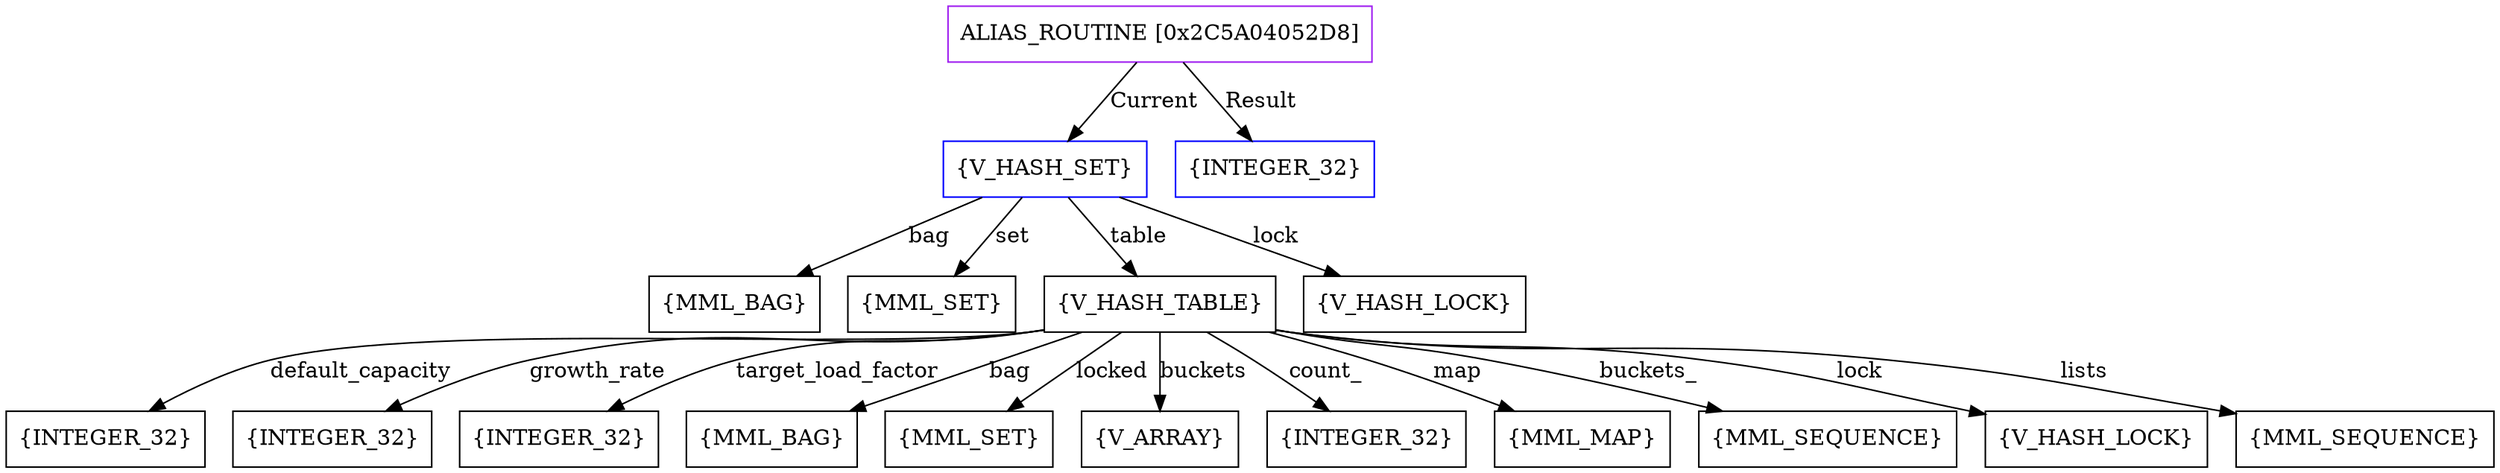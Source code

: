 digraph g {
	node [shape=box]
	b1[color=purple label=<ALIAS_ROUTINE [0x2C5A04052D8]>]
	b2[color=blue label=<{V_HASH_SET}>]
	b3[label=<{MML_BAG}>]
	b4[label=<{MML_SET}>]
	b5[label=<{V_HASH_TABLE}>]
	b6[label=<{INTEGER_32}>]
	b7[label=<{INTEGER_32}>]
	b8[label=<{INTEGER_32}>]
	b9[label=<{MML_BAG}>]
	b10[label=<{MML_SET}>]
	b11[label=<{V_ARRAY}>]
	b12[label=<{INTEGER_32}>]
	b13[label=<{MML_MAP}>]
	b14[label=<{MML_SEQUENCE}>]
	b15[label=<{V_HASH_LOCK}>]
	b16[label=<{MML_SEQUENCE}>]
	b17[label=<{V_HASH_LOCK}>]
	b18[color=blue label=<{INTEGER_32}>]
	b1->b2[label=<Current>]
	b2->b3[label=<bag>]
	b2->b4[label=<set>]
	b2->b5[label=<table>]
	b5->b6[label=<default_capacity>]
	b5->b7[label=<growth_rate>]
	b5->b8[label=<target_load_factor>]
	b5->b9[label=<bag>]
	b5->b10[label=<locked>]
	b5->b11[label=<buckets>]
	b5->b12[label=<count_>]
	b5->b13[label=<map>]
	b5->b14[label=<buckets_>]
	b5->b15[label=<lock>]
	b5->b16[label=<lists>]
	b2->b17[label=<lock>]
	b1->b18[label=<Result>]
}
